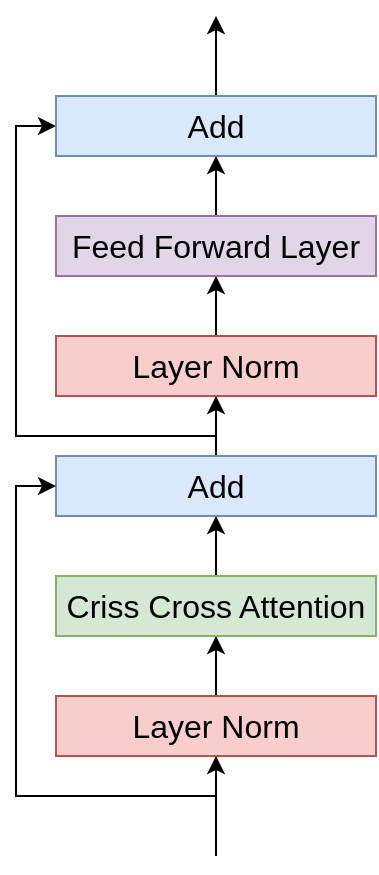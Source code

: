 <mxfile version="28.1.1">
  <diagram name="Page-1" id="j_9_D14YqJsac_UosjVl">
    <mxGraphModel dx="867" dy="1568" grid="1" gridSize="10" guides="1" tooltips="1" connect="1" arrows="1" fold="1" page="1" pageScale="1" pageWidth="850" pageHeight="1100" math="0" shadow="0">
      <root>
        <mxCell id="0" />
        <mxCell id="1" parent="0" />
        <mxCell id="S0j7rak2TVKHOo2t690G-3" style="edgeStyle=orthogonalEdgeStyle;rounded=0;orthogonalLoop=1;jettySize=auto;html=1;" edge="1" parent="1" target="S0j7rak2TVKHOo2t690G-1">
          <mxGeometry relative="1" as="geometry">
            <mxPoint x="420" y="420" as="sourcePoint" />
            <Array as="points">
              <mxPoint x="420" y="420" />
            </Array>
          </mxGeometry>
        </mxCell>
        <mxCell id="S0j7rak2TVKHOo2t690G-5" style="edgeStyle=orthogonalEdgeStyle;rounded=0;orthogonalLoop=1;jettySize=auto;html=1;entryX=0.5;entryY=1;entryDx=0;entryDy=0;" edge="1" parent="1" source="S0j7rak2TVKHOo2t690G-1" target="S0j7rak2TVKHOo2t690G-4">
          <mxGeometry relative="1" as="geometry" />
        </mxCell>
        <mxCell id="S0j7rak2TVKHOo2t690G-1" value="&lt;font&gt;Layer Norm&lt;/font&gt;" style="rounded=0;whiteSpace=wrap;html=1;fontSize=16;fillColor=#f8cecc;strokeColor=#b85450;" vertex="1" parent="1">
          <mxGeometry x="340" y="340" width="160" height="30" as="geometry" />
        </mxCell>
        <mxCell id="S0j7rak2TVKHOo2t690G-11" style="edgeStyle=orthogonalEdgeStyle;rounded=0;orthogonalLoop=1;jettySize=auto;html=1;entryX=0.5;entryY=1;entryDx=0;entryDy=0;" edge="1" parent="1" source="S0j7rak2TVKHOo2t690G-4" target="S0j7rak2TVKHOo2t690G-6">
          <mxGeometry relative="1" as="geometry" />
        </mxCell>
        <mxCell id="S0j7rak2TVKHOo2t690G-4" value="&lt;span&gt;Criss Cross Attention&lt;/span&gt;" style="rounded=0;whiteSpace=wrap;html=1;fontSize=16;fillColor=#d5e8d4;strokeColor=#82b366;" vertex="1" parent="1">
          <mxGeometry x="340" y="280" width="160" height="30" as="geometry" />
        </mxCell>
        <mxCell id="S0j7rak2TVKHOo2t690G-12" style="edgeStyle=orthogonalEdgeStyle;rounded=0;orthogonalLoop=1;jettySize=auto;html=1;entryX=0.5;entryY=1;entryDx=0;entryDy=0;" edge="1" parent="1" source="S0j7rak2TVKHOo2t690G-6" target="S0j7rak2TVKHOo2t690G-7">
          <mxGeometry relative="1" as="geometry" />
        </mxCell>
        <mxCell id="S0j7rak2TVKHOo2t690G-16" style="edgeStyle=orthogonalEdgeStyle;rounded=0;orthogonalLoop=1;jettySize=auto;html=1;exitX=0.5;exitY=0;exitDx=0;exitDy=0;entryX=0;entryY=0.5;entryDx=0;entryDy=0;" edge="1" parent="1" source="S0j7rak2TVKHOo2t690G-6" target="S0j7rak2TVKHOo2t690G-9">
          <mxGeometry relative="1" as="geometry">
            <Array as="points">
              <mxPoint x="420" y="210" />
              <mxPoint x="320" y="210" />
              <mxPoint x="320" y="55" />
            </Array>
          </mxGeometry>
        </mxCell>
        <mxCell id="S0j7rak2TVKHOo2t690G-6" value="&lt;span&gt;Add&lt;/span&gt;" style="rounded=0;whiteSpace=wrap;html=1;fontSize=16;fillColor=#dae8fc;strokeColor=#6c8ebf;" vertex="1" parent="1">
          <mxGeometry x="340" y="220" width="160" height="30" as="geometry" />
        </mxCell>
        <mxCell id="S0j7rak2TVKHOo2t690G-13" style="edgeStyle=orthogonalEdgeStyle;rounded=0;orthogonalLoop=1;jettySize=auto;html=1;entryX=0.5;entryY=1;entryDx=0;entryDy=0;" edge="1" parent="1" source="S0j7rak2TVKHOo2t690G-7" target="S0j7rak2TVKHOo2t690G-8">
          <mxGeometry relative="1" as="geometry" />
        </mxCell>
        <mxCell id="S0j7rak2TVKHOo2t690G-7" value="&lt;font&gt;Layer Norm&lt;/font&gt;" style="rounded=0;whiteSpace=wrap;html=1;fontSize=16;fillColor=#f8cecc;strokeColor=#b85450;" vertex="1" parent="1">
          <mxGeometry x="340" y="160" width="160" height="30" as="geometry" />
        </mxCell>
        <mxCell id="S0j7rak2TVKHOo2t690G-14" style="edgeStyle=orthogonalEdgeStyle;rounded=0;orthogonalLoop=1;jettySize=auto;html=1;entryX=0.5;entryY=1;entryDx=0;entryDy=0;" edge="1" parent="1" source="S0j7rak2TVKHOo2t690G-8" target="S0j7rak2TVKHOo2t690G-9">
          <mxGeometry relative="1" as="geometry" />
        </mxCell>
        <mxCell id="S0j7rak2TVKHOo2t690G-8" value="&lt;span&gt;Feed Forward Layer&lt;/span&gt;" style="rounded=0;whiteSpace=wrap;html=1;fontSize=16;fillColor=#e1d5e7;strokeColor=#9673a6;" vertex="1" parent="1">
          <mxGeometry x="340" y="100" width="160" height="30" as="geometry" />
        </mxCell>
        <mxCell id="S0j7rak2TVKHOo2t690G-10" style="edgeStyle=orthogonalEdgeStyle;rounded=0;orthogonalLoop=1;jettySize=auto;html=1;" edge="1" parent="1" source="S0j7rak2TVKHOo2t690G-9">
          <mxGeometry relative="1" as="geometry">
            <mxPoint x="420" as="targetPoint" />
          </mxGeometry>
        </mxCell>
        <mxCell id="S0j7rak2TVKHOo2t690G-9" value="&lt;span&gt;Add&lt;/span&gt;" style="rounded=0;whiteSpace=wrap;html=1;fontSize=16;fillColor=#dae8fc;strokeColor=#6c8ebf;" vertex="1" parent="1">
          <mxGeometry x="340" y="40" width="160" height="30" as="geometry" />
        </mxCell>
        <mxCell id="S0j7rak2TVKHOo2t690G-15" style="edgeStyle=orthogonalEdgeStyle;rounded=0;orthogonalLoop=1;jettySize=auto;html=1;entryX=0;entryY=0.5;entryDx=0;entryDy=0;" edge="1" parent="1" target="S0j7rak2TVKHOo2t690G-6">
          <mxGeometry relative="1" as="geometry">
            <mxPoint x="450" y="440" as="targetPoint" />
            <mxPoint x="420" y="420" as="sourcePoint" />
            <Array as="points">
              <mxPoint x="420" y="390" />
              <mxPoint x="320" y="390" />
              <mxPoint x="320" y="235" />
            </Array>
          </mxGeometry>
        </mxCell>
      </root>
    </mxGraphModel>
  </diagram>
</mxfile>

